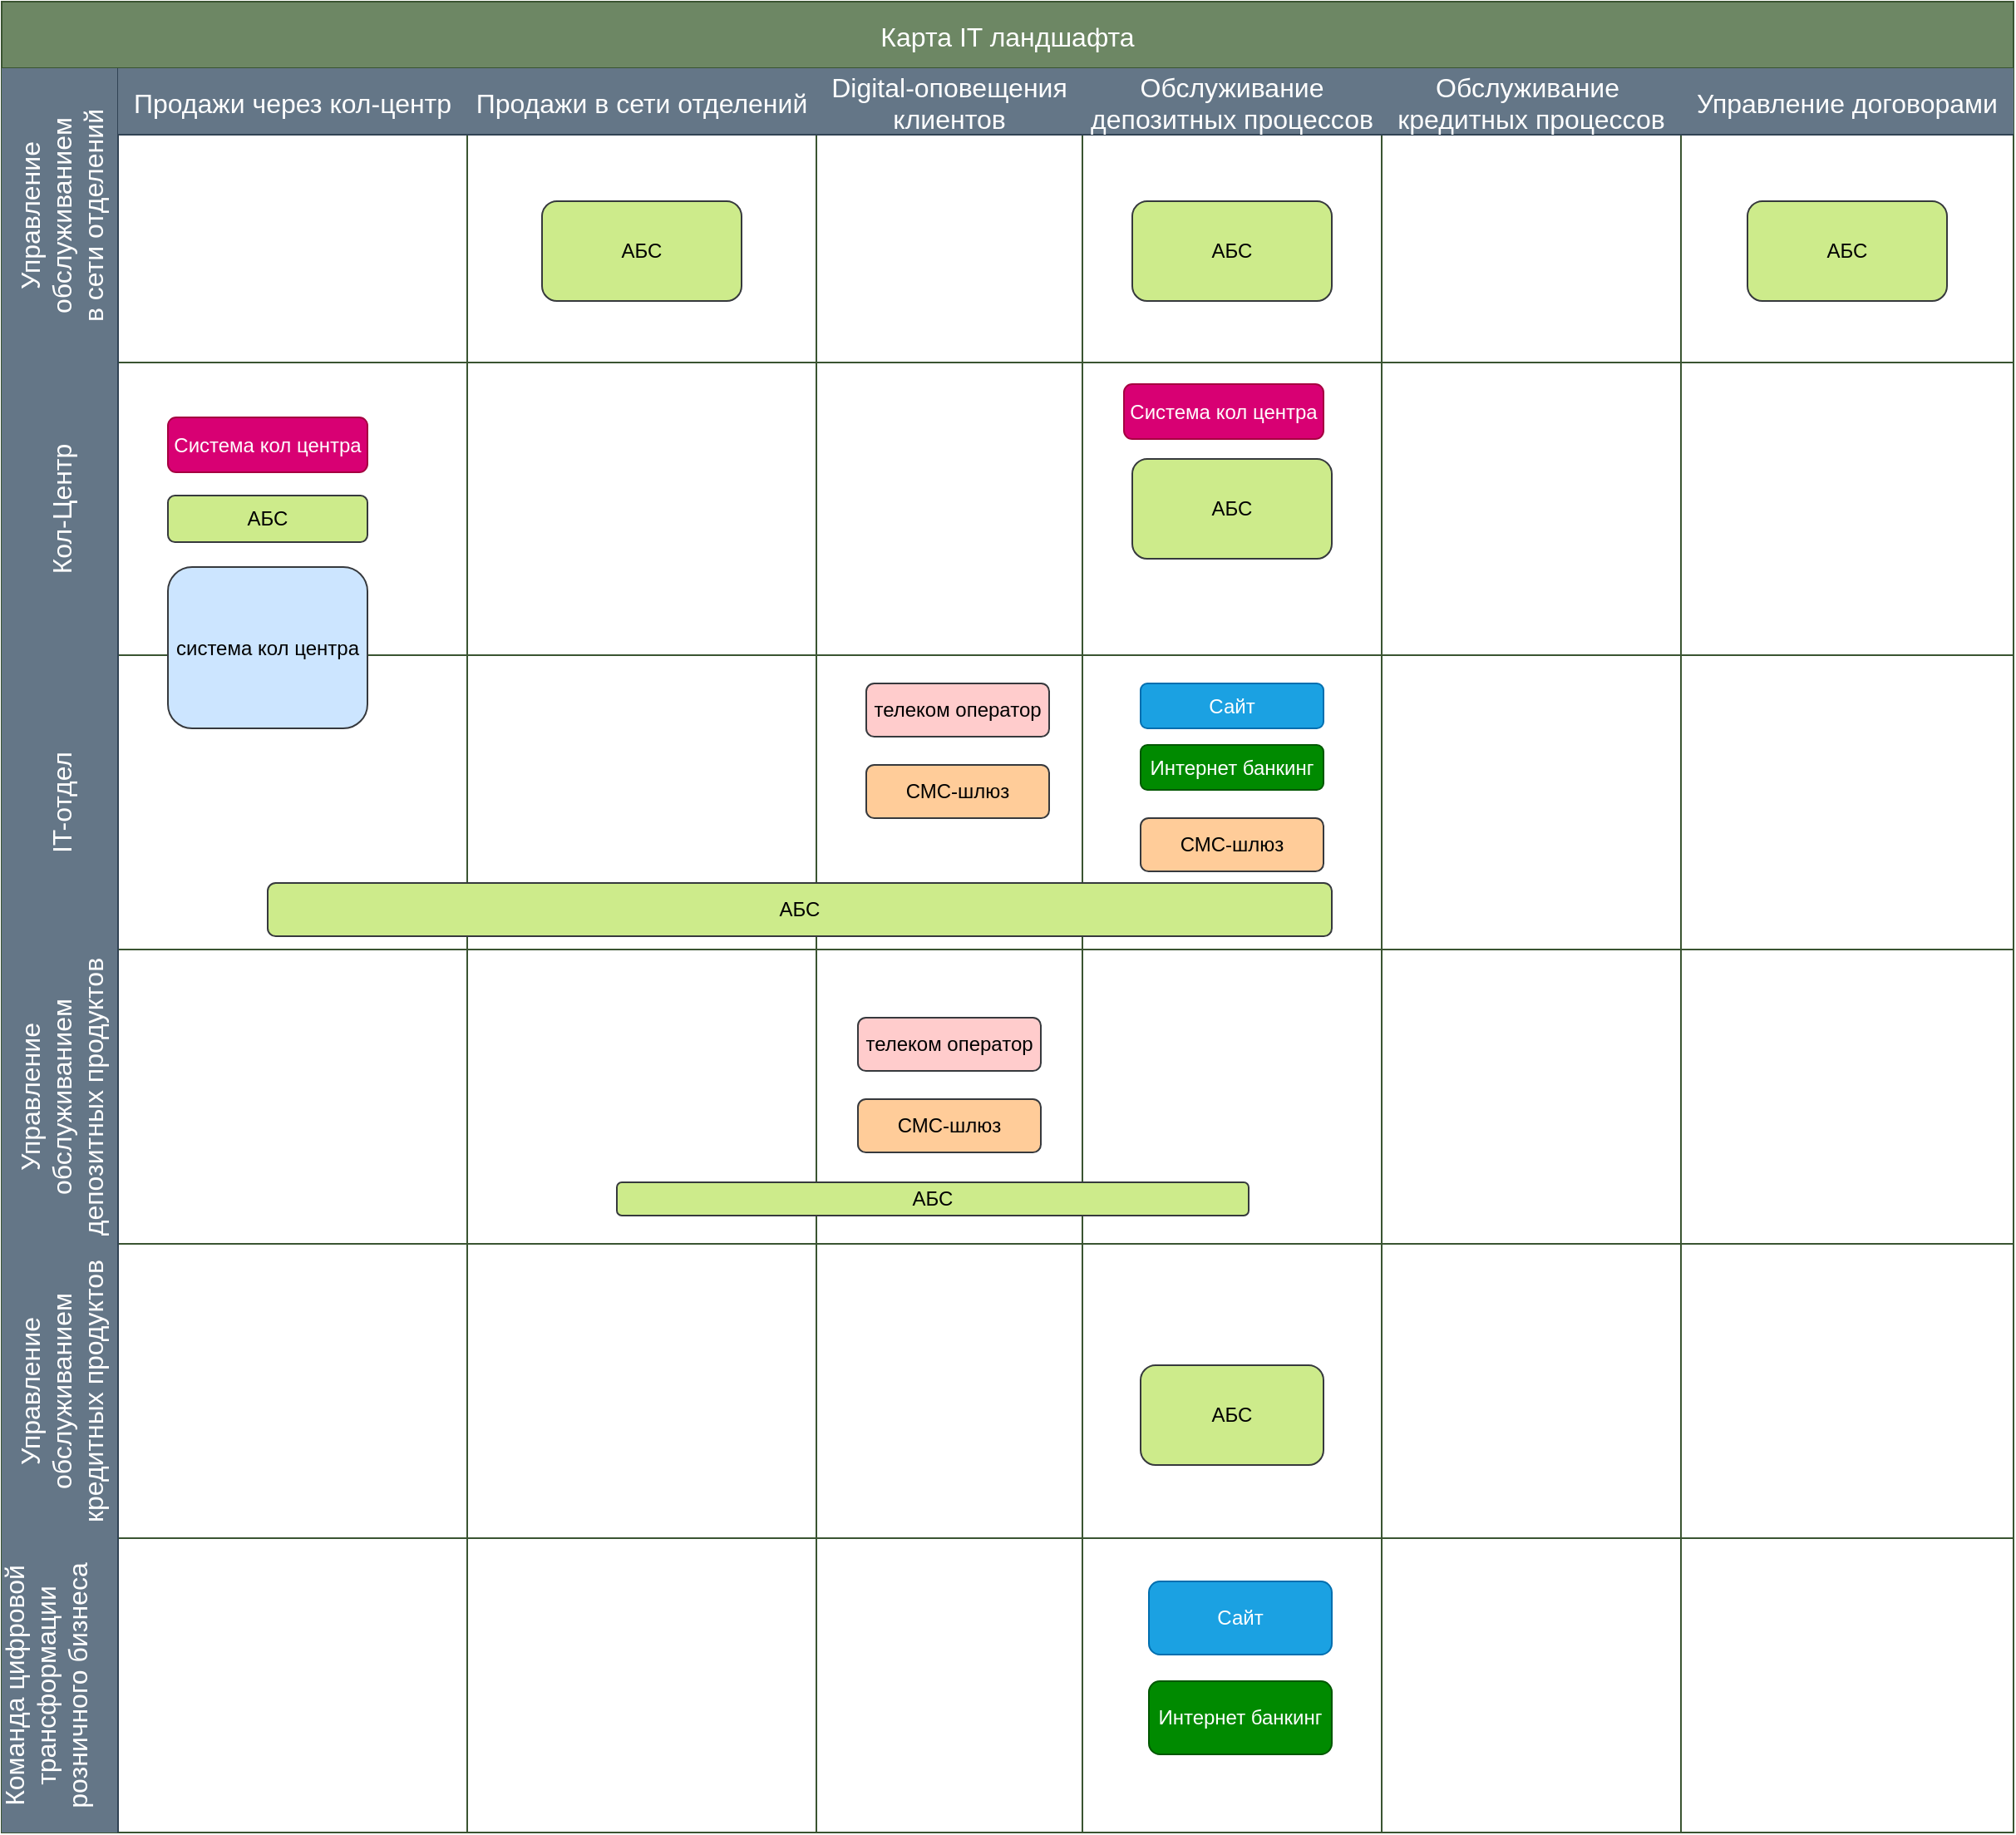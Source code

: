 <mxfile version="26.0.16">
  <diagram name="Страница — 1" id="hII7Ly5udF0Or0JNaGoL">
    <mxGraphModel dx="2074" dy="1142" grid="1" gridSize="10" guides="1" tooltips="1" connect="1" arrows="1" fold="1" page="1" pageScale="1" pageWidth="827" pageHeight="1169" math="0" shadow="0">
      <root>
        <mxCell id="0" />
        <mxCell id="1" parent="0" />
        <mxCell id="DbjakEhUT0rDd5aO4bZs-2" value="Карта IT ландшафта" style="shape=table;childLayout=tableLayout;startSize=40;collapsible=0;recursiveResize=0;expand=0;fontSize=16;fillColor=#6d8764;fontColor=#ffffff;strokeColor=#3A5431;" parent="1" vertex="1">
          <mxGeometry x="130" y="260" width="1210" height="1101" as="geometry" />
        </mxCell>
        <mxCell id="DbjakEhUT0rDd5aO4bZs-3" value="Управление&#xa;обслуживанием&#xa;в сети отделений" style="shape=tableRow;horizontal=0;swimlaneHead=0;swimlaneBody=0;top=0;left=0;strokeColor=#314354;bottom=0;right=0;dropTarget=0;fontStyle=0;fillColor=#647687;points=[[0,0.5],[1,0.5]];portConstraint=eastwest;startSize=70;collapsible=0;recursiveResize=0;expand=0;fontSize=16;fontColor=#ffffff;" parent="DbjakEhUT0rDd5aO4bZs-2" vertex="1">
          <mxGeometry y="40" width="1210" height="177" as="geometry" />
        </mxCell>
        <mxCell id="DbjakEhUT0rDd5aO4bZs-4" value="Продажи через кол-центр" style="swimlane;swimlaneHead=0;swimlaneBody=0;fontStyle=0;strokeColor=#314354;connectable=0;fillColor=#647687;startSize=40;collapsible=0;recursiveResize=0;expand=0;fontSize=16;fontColor=#ffffff;" parent="DbjakEhUT0rDd5aO4bZs-3" vertex="1">
          <mxGeometry x="70" width="210" height="177" as="geometry">
            <mxRectangle width="210" height="177" as="alternateBounds" />
          </mxGeometry>
        </mxCell>
        <mxCell id="DbjakEhUT0rDd5aO4bZs-5" value="Продажи в сети отделений" style="swimlane;swimlaneHead=0;swimlaneBody=0;fontStyle=0;strokeColor=#314354;connectable=0;fillColor=#647687;startSize=40;collapsible=0;recursiveResize=0;expand=0;fontSize=16;fontColor=#ffffff;" parent="DbjakEhUT0rDd5aO4bZs-3" vertex="1">
          <mxGeometry x="280" width="210" height="177" as="geometry">
            <mxRectangle width="210" height="177" as="alternateBounds" />
          </mxGeometry>
        </mxCell>
        <mxCell id="DbjakEhUT0rDd5aO4bZs-92" value="АБС" style="rounded=1;whiteSpace=wrap;html=1;fillColor=#cdeb8b;strokeColor=#36393d;" parent="DbjakEhUT0rDd5aO4bZs-5" vertex="1">
          <mxGeometry x="45" y="80" width="120" height="60" as="geometry" />
        </mxCell>
        <mxCell id="DbjakEhUT0rDd5aO4bZs-6" value="Digital-оповещения&#xa;клиентов" style="swimlane;swimlaneHead=0;swimlaneBody=0;fontStyle=0;strokeColor=#314354;connectable=0;fillColor=#647687;startSize=40;collapsible=0;recursiveResize=0;expand=0;fontSize=16;fontColor=#ffffff;" parent="DbjakEhUT0rDd5aO4bZs-3" vertex="1">
          <mxGeometry x="490" width="160" height="177" as="geometry">
            <mxRectangle width="160" height="177" as="alternateBounds" />
          </mxGeometry>
        </mxCell>
        <mxCell id="DbjakEhUT0rDd5aO4bZs-49" value="Обслуживание&#xa;депозитных процессов" style="swimlane;swimlaneHead=0;swimlaneBody=0;fontStyle=0;strokeColor=#314354;connectable=0;fillColor=#647687;startSize=40;collapsible=0;recursiveResize=0;expand=0;fontSize=16;fontColor=#ffffff;" parent="DbjakEhUT0rDd5aO4bZs-3" vertex="1">
          <mxGeometry x="650" width="180" height="177" as="geometry">
            <mxRectangle width="180" height="177" as="alternateBounds" />
          </mxGeometry>
        </mxCell>
        <mxCell id="DbjakEhUT0rDd5aO4bZs-91" value="&lt;span style=&quot;font-weight: normal;&quot;&gt;АБС&lt;/span&gt;" style="rounded=1;whiteSpace=wrap;html=1;fillColor=#cdeb8b;strokeColor=#36393d;fontStyle=1" parent="DbjakEhUT0rDd5aO4bZs-49" vertex="1">
          <mxGeometry x="30" y="80" width="120" height="60" as="geometry" />
        </mxCell>
        <mxCell id="DbjakEhUT0rDd5aO4bZs-55" value="Обслуживание &#xa;кредитных процессов" style="swimlane;swimlaneHead=0;swimlaneBody=0;fontStyle=0;strokeColor=#314354;connectable=0;fillColor=#647687;startSize=40;collapsible=0;recursiveResize=0;expand=0;fontSize=16;fontColor=#ffffff;" parent="DbjakEhUT0rDd5aO4bZs-3" vertex="1">
          <mxGeometry x="830" width="180" height="177" as="geometry">
            <mxRectangle width="180" height="177" as="alternateBounds" />
          </mxGeometry>
        </mxCell>
        <mxCell id="DbjakEhUT0rDd5aO4bZs-61" value="Управление договорами" style="swimlane;swimlaneHead=0;swimlaneBody=0;fontStyle=0;strokeColor=#314354;connectable=0;fillColor=#647687;startSize=40;collapsible=0;recursiveResize=0;expand=0;fontSize=16;fontColor=#ffffff;" parent="DbjakEhUT0rDd5aO4bZs-3" vertex="1">
          <mxGeometry x="1010" width="200" height="177" as="geometry">
            <mxRectangle width="200" height="177" as="alternateBounds" />
          </mxGeometry>
        </mxCell>
        <mxCell id="DbjakEhUT0rDd5aO4bZs-90" value="АБС" style="rounded=1;whiteSpace=wrap;html=1;fillColor=#cdeb8b;strokeColor=#36393d;" parent="DbjakEhUT0rDd5aO4bZs-61" vertex="1">
          <mxGeometry x="40" y="80" width="120" height="60" as="geometry" />
        </mxCell>
        <mxCell id="DbjakEhUT0rDd5aO4bZs-7" value="Кол-Центр" style="shape=tableRow;horizontal=0;swimlaneHead=0;swimlaneBody=0;top=0;left=0;strokeColor=#314354;bottom=0;right=0;dropTarget=0;fontStyle=0;fillColor=#647687;points=[[0,0.5],[1,0.5]];portConstraint=eastwest;startSize=70;collapsible=0;recursiveResize=0;expand=0;fontSize=16;fontColor=#ffffff;" parent="DbjakEhUT0rDd5aO4bZs-2" vertex="1">
          <mxGeometry y="217" width="1210" height="176" as="geometry" />
        </mxCell>
        <mxCell id="DbjakEhUT0rDd5aO4bZs-8" value="" style="swimlane;swimlaneHead=0;swimlaneBody=0;fontStyle=0;connectable=0;strokeColor=#36393d;fillColor=#ffff88;startSize=0;collapsible=0;recursiveResize=0;expand=0;fontSize=16;" parent="DbjakEhUT0rDd5aO4bZs-7" vertex="1">
          <mxGeometry x="70" width="210" height="176" as="geometry">
            <mxRectangle width="210" height="176" as="alternateBounds" />
          </mxGeometry>
        </mxCell>
        <mxCell id="DbjakEhUT0rDd5aO4bZs-67" value="АБС" style="rounded=1;whiteSpace=wrap;html=1;fillColor=#cdeb8b;strokeColor=#36393d;" parent="DbjakEhUT0rDd5aO4bZs-8" vertex="1">
          <mxGeometry x="30" y="80" width="120" height="28" as="geometry" />
        </mxCell>
        <mxCell id="DbjakEhUT0rDd5aO4bZs-85" value="система кол центра" style="rounded=1;whiteSpace=wrap;html=1;fillColor=#cce5ff;strokeColor=#36393d;" parent="DbjakEhUT0rDd5aO4bZs-8" vertex="1">
          <mxGeometry x="30" y="123" width="120" height="97" as="geometry" />
        </mxCell>
        <mxCell id="DbjakEhUT0rDd5aO4bZs-93" value="Система кол центра" style="rounded=1;whiteSpace=wrap;html=1;fillColor=#d80073;strokeColor=#A50040;fontColor=#ffffff;" parent="DbjakEhUT0rDd5aO4bZs-8" vertex="1">
          <mxGeometry x="30" y="33" width="120" height="33" as="geometry" />
        </mxCell>
        <mxCell id="DbjakEhUT0rDd5aO4bZs-9" value="" style="swimlane;swimlaneHead=0;swimlaneBody=0;fontStyle=0;connectable=0;strokeColor=inherit;fillColor=none;startSize=0;collapsible=0;recursiveResize=0;expand=0;fontSize=16;" parent="DbjakEhUT0rDd5aO4bZs-7" vertex="1">
          <mxGeometry x="280" width="210" height="176" as="geometry">
            <mxRectangle width="210" height="176" as="alternateBounds" />
          </mxGeometry>
        </mxCell>
        <mxCell id="DbjakEhUT0rDd5aO4bZs-10" value="" style="swimlane;swimlaneHead=0;swimlaneBody=0;fontStyle=0;connectable=0;strokeColor=inherit;fillColor=none;startSize=0;collapsible=0;recursiveResize=0;expand=0;fontSize=16;" parent="DbjakEhUT0rDd5aO4bZs-7" vertex="1">
          <mxGeometry x="490" width="160" height="176" as="geometry">
            <mxRectangle width="160" height="176" as="alternateBounds" />
          </mxGeometry>
        </mxCell>
        <mxCell id="DbjakEhUT0rDd5aO4bZs-50" style="swimlane;swimlaneHead=0;swimlaneBody=0;fontStyle=0;connectable=0;strokeColor=inherit;fillColor=none;startSize=0;collapsible=0;recursiveResize=0;expand=0;fontSize=16;" parent="DbjakEhUT0rDd5aO4bZs-7" vertex="1">
          <mxGeometry x="650" width="180" height="176" as="geometry">
            <mxRectangle width="180" height="176" as="alternateBounds" />
          </mxGeometry>
        </mxCell>
        <mxCell id="DbjakEhUT0rDd5aO4bZs-69" value="АБС" style="rounded=1;whiteSpace=wrap;html=1;fillColor=#cdeb8b;strokeColor=#36393d;" parent="DbjakEhUT0rDd5aO4bZs-50" vertex="1">
          <mxGeometry x="30" y="58" width="120" height="60" as="geometry" />
        </mxCell>
        <mxCell id="DbjakEhUT0rDd5aO4bZs-94" value="Система кол центра" style="rounded=1;whiteSpace=wrap;html=1;fillColor=#d80073;strokeColor=#A50040;fontColor=#ffffff;" parent="DbjakEhUT0rDd5aO4bZs-50" vertex="1">
          <mxGeometry x="25" y="13" width="120" height="33" as="geometry" />
        </mxCell>
        <mxCell id="DbjakEhUT0rDd5aO4bZs-56" style="swimlane;swimlaneHead=0;swimlaneBody=0;fontStyle=0;connectable=0;strokeColor=inherit;fillColor=none;startSize=0;collapsible=0;recursiveResize=0;expand=0;fontSize=16;" parent="DbjakEhUT0rDd5aO4bZs-7" vertex="1">
          <mxGeometry x="830" width="180" height="176" as="geometry">
            <mxRectangle width="180" height="176" as="alternateBounds" />
          </mxGeometry>
        </mxCell>
        <mxCell id="DbjakEhUT0rDd5aO4bZs-68" value="" style="swimlane;swimlaneHead=0;swimlaneBody=0;fontStyle=0;connectable=0;strokeColor=#432D57;fillColor=#76608a;startSize=0;collapsible=0;recursiveResize=0;expand=0;fontSize=16;fontColor=#ffffff;" parent="DbjakEhUT0rDd5aO4bZs-56" vertex="1">
          <mxGeometry x="-10" width="210" height="176" as="geometry">
            <mxRectangle width="210" height="176" as="alternateBounds" />
          </mxGeometry>
        </mxCell>
        <mxCell id="DbjakEhUT0rDd5aO4bZs-62" style="swimlane;swimlaneHead=0;swimlaneBody=0;fontStyle=0;connectable=0;strokeColor=inherit;fillColor=none;startSize=0;collapsible=0;recursiveResize=0;expand=0;fontSize=16;" parent="DbjakEhUT0rDd5aO4bZs-7" vertex="1">
          <mxGeometry x="1010" width="200" height="176" as="geometry">
            <mxRectangle width="200" height="176" as="alternateBounds" />
          </mxGeometry>
        </mxCell>
        <mxCell id="DbjakEhUT0rDd5aO4bZs-11" value="IT-отдел" style="shape=tableRow;horizontal=0;swimlaneHead=0;swimlaneBody=0;top=0;left=0;strokeColor=#314354;bottom=0;right=0;dropTarget=0;fontStyle=0;fillColor=#647687;points=[[0,0.5],[1,0.5]];portConstraint=eastwest;startSize=70;collapsible=0;recursiveResize=0;expand=0;fontSize=16;fontColor=#ffffff;" parent="DbjakEhUT0rDd5aO4bZs-2" vertex="1">
          <mxGeometry y="393" width="1210" height="177" as="geometry" />
        </mxCell>
        <mxCell id="DbjakEhUT0rDd5aO4bZs-12" value="" style="swimlane;swimlaneHead=0;swimlaneBody=0;fontStyle=0;connectable=0;strokeColor=inherit;fillColor=none;startSize=0;collapsible=0;recursiveResize=0;expand=0;fontSize=16;" parent="DbjakEhUT0rDd5aO4bZs-11" vertex="1">
          <mxGeometry x="70" width="210" height="177" as="geometry">
            <mxRectangle width="210" height="177" as="alternateBounds" />
          </mxGeometry>
        </mxCell>
        <mxCell id="DbjakEhUT0rDd5aO4bZs-13" value="" style="swimlane;swimlaneHead=0;swimlaneBody=0;fontStyle=0;connectable=0;strokeColor=inherit;fillColor=none;startSize=0;collapsible=0;recursiveResize=0;expand=0;fontSize=16;" parent="DbjakEhUT0rDd5aO4bZs-11" vertex="1">
          <mxGeometry x="280" width="210" height="177" as="geometry">
            <mxRectangle width="210" height="177" as="alternateBounds" />
          </mxGeometry>
        </mxCell>
        <mxCell id="DbjakEhUT0rDd5aO4bZs-14" value="" style="swimlane;swimlaneHead=0;swimlaneBody=0;fontStyle=0;connectable=0;strokeColor=inherit;fillColor=none;startSize=0;collapsible=0;recursiveResize=0;expand=0;fontSize=16;" parent="DbjakEhUT0rDd5aO4bZs-11" vertex="1">
          <mxGeometry x="490" width="160" height="177" as="geometry">
            <mxRectangle width="160" height="177" as="alternateBounds" />
          </mxGeometry>
        </mxCell>
        <mxCell id="DbjakEhUT0rDd5aO4bZs-80" value="телеком оператор" style="rounded=1;whiteSpace=wrap;html=1;fillColor=#ffcccc;strokeColor=#36393d;" parent="DbjakEhUT0rDd5aO4bZs-14" vertex="1">
          <mxGeometry x="30" y="17" width="110" height="32" as="geometry" />
        </mxCell>
        <mxCell id="DbjakEhUT0rDd5aO4bZs-81" value="СМС-шлюз" style="rounded=1;whiteSpace=wrap;html=1;fillColor=#ffcc99;strokeColor=#36393d;" parent="DbjakEhUT0rDd5aO4bZs-14" vertex="1">
          <mxGeometry x="30" y="66" width="110" height="32" as="geometry" />
        </mxCell>
        <mxCell id="DbjakEhUT0rDd5aO4bZs-51" style="swimlane;swimlaneHead=0;swimlaneBody=0;fontStyle=0;connectable=0;strokeColor=inherit;fillColor=none;startSize=0;collapsible=0;recursiveResize=0;expand=0;fontSize=16;" parent="DbjakEhUT0rDd5aO4bZs-11" vertex="1">
          <mxGeometry x="650" width="180" height="177" as="geometry">
            <mxRectangle width="180" height="177" as="alternateBounds" />
          </mxGeometry>
        </mxCell>
        <mxCell id="DbjakEhUT0rDd5aO4bZs-86" value="СМС-шлюз" style="rounded=1;whiteSpace=wrap;html=1;fillColor=#ffcc99;strokeColor=#36393d;" parent="DbjakEhUT0rDd5aO4bZs-51" vertex="1">
          <mxGeometry x="35" y="98" width="110" height="32" as="geometry" />
        </mxCell>
        <mxCell id="terVc5vHgZ52fcRGt6vO-1" value="Сайт" style="rounded=1;whiteSpace=wrap;html=1;fillColor=#1ba1e2;strokeColor=#006EAF;fontColor=#ffffff;" vertex="1" parent="DbjakEhUT0rDd5aO4bZs-51">
          <mxGeometry x="35" y="17" width="110" height="27" as="geometry" />
        </mxCell>
        <mxCell id="terVc5vHgZ52fcRGt6vO-2" value="Интернет банкинг" style="rounded=1;whiteSpace=wrap;html=1;fillColor=#008a00;strokeColor=#005700;fontColor=#ffffff;" vertex="1" parent="DbjakEhUT0rDd5aO4bZs-51">
          <mxGeometry x="35" y="54" width="110" height="27" as="geometry" />
        </mxCell>
        <mxCell id="DbjakEhUT0rDd5aO4bZs-57" style="swimlane;swimlaneHead=0;swimlaneBody=0;fontStyle=0;connectable=0;strokeColor=inherit;fillColor=none;startSize=0;collapsible=0;recursiveResize=0;expand=0;fontSize=16;" parent="DbjakEhUT0rDd5aO4bZs-11" vertex="1">
          <mxGeometry x="830" width="180" height="177" as="geometry">
            <mxRectangle width="180" height="177" as="alternateBounds" />
          </mxGeometry>
        </mxCell>
        <mxCell id="DbjakEhUT0rDd5aO4bZs-63" style="swimlane;swimlaneHead=0;swimlaneBody=0;fontStyle=0;connectable=0;strokeColor=inherit;fillColor=none;startSize=0;collapsible=0;recursiveResize=0;expand=0;fontSize=16;" parent="DbjakEhUT0rDd5aO4bZs-11" vertex="1">
          <mxGeometry x="1010" width="200" height="177" as="geometry">
            <mxRectangle width="200" height="177" as="alternateBounds" />
          </mxGeometry>
        </mxCell>
        <mxCell id="DbjakEhUT0rDd5aO4bZs-37" value="Управление&#xa;обслуживанием&#xa;депозитных продуктов" style="shape=tableRow;horizontal=0;swimlaneHead=0;swimlaneBody=0;top=0;left=0;strokeColor=#314354;bottom=0;right=0;dropTarget=0;fontStyle=0;fillColor=#647687;points=[[0,0.5],[1,0.5]];portConstraint=eastwest;startSize=70;collapsible=0;recursiveResize=0;expand=0;fontSize=16;fontColor=#ffffff;" parent="DbjakEhUT0rDd5aO4bZs-2" vertex="1">
          <mxGeometry y="570" width="1210" height="177" as="geometry" />
        </mxCell>
        <mxCell id="DbjakEhUT0rDd5aO4bZs-38" style="swimlane;swimlaneHead=0;swimlaneBody=0;fontStyle=0;connectable=0;strokeColor=inherit;fillColor=none;startSize=0;collapsible=0;recursiveResize=0;expand=0;fontSize=16;" parent="DbjakEhUT0rDd5aO4bZs-37" vertex="1">
          <mxGeometry x="70" width="210" height="177" as="geometry">
            <mxRectangle width="210" height="177" as="alternateBounds" />
          </mxGeometry>
        </mxCell>
        <mxCell id="DbjakEhUT0rDd5aO4bZs-39" style="swimlane;swimlaneHead=0;swimlaneBody=0;fontStyle=0;connectable=0;strokeColor=inherit;fillColor=none;startSize=0;collapsible=0;recursiveResize=0;expand=0;fontSize=16;" parent="DbjakEhUT0rDd5aO4bZs-37" vertex="1">
          <mxGeometry x="280" width="210" height="177" as="geometry">
            <mxRectangle width="210" height="177" as="alternateBounds" />
          </mxGeometry>
        </mxCell>
        <mxCell id="DbjakEhUT0rDd5aO4bZs-40" style="swimlane;swimlaneHead=0;swimlaneBody=0;fontStyle=0;connectable=0;strokeColor=inherit;fillColor=none;startSize=0;collapsible=0;recursiveResize=0;expand=0;fontSize=16;" parent="DbjakEhUT0rDd5aO4bZs-37" vertex="1">
          <mxGeometry x="490" width="160" height="177" as="geometry">
            <mxRectangle width="160" height="177" as="alternateBounds" />
          </mxGeometry>
        </mxCell>
        <mxCell id="DbjakEhUT0rDd5aO4bZs-73" style="swimlane;swimlaneHead=0;swimlaneBody=0;fontStyle=0;connectable=0;strokeColor=inherit;fillColor=none;startSize=0;collapsible=0;recursiveResize=0;expand=0;fontSize=16;" parent="DbjakEhUT0rDd5aO4bZs-40" vertex="1">
          <mxGeometry x="-20" width="180" height="177" as="geometry">
            <mxRectangle width="180" height="177" as="alternateBounds" />
          </mxGeometry>
        </mxCell>
        <mxCell id="DbjakEhUT0rDd5aO4bZs-74" style="swimlane;swimlaneHead=0;swimlaneBody=0;fontStyle=0;connectable=0;strokeColor=inherit;fillColor=none;startSize=0;collapsible=0;recursiveResize=0;expand=0;fontSize=16;" parent="DbjakEhUT0rDd5aO4bZs-73" vertex="1">
          <mxGeometry y="1" width="180" height="176" as="geometry">
            <mxRectangle width="180" height="176" as="alternateBounds" />
          </mxGeometry>
        </mxCell>
        <mxCell id="DbjakEhUT0rDd5aO4bZs-52" style="swimlane;swimlaneHead=0;swimlaneBody=0;fontStyle=0;connectable=0;strokeColor=inherit;fillColor=none;startSize=0;collapsible=0;recursiveResize=0;expand=0;fontSize=16;" parent="DbjakEhUT0rDd5aO4bZs-37" vertex="1">
          <mxGeometry x="650" width="180" height="177" as="geometry">
            <mxRectangle width="180" height="177" as="alternateBounds" />
          </mxGeometry>
        </mxCell>
        <mxCell id="DbjakEhUT0rDd5aO4bZs-72" value="АБС" style="rounded=1;whiteSpace=wrap;html=1;fillColor=#cdeb8b;strokeColor=#36393d;" parent="DbjakEhUT0rDd5aO4bZs-52" vertex="1">
          <mxGeometry x="-280" y="140" width="380" height="20" as="geometry" />
        </mxCell>
        <mxCell id="DbjakEhUT0rDd5aO4bZs-58" value="" style="swimlane;swimlaneHead=0;swimlaneBody=0;fontStyle=0;connectable=0;strokeColor=inherit;fillColor=none;startSize=0;collapsible=0;recursiveResize=0;expand=0;fontSize=16;" parent="DbjakEhUT0rDd5aO4bZs-37" vertex="1">
          <mxGeometry x="830" width="180" height="177" as="geometry">
            <mxRectangle width="180" height="177" as="alternateBounds" />
          </mxGeometry>
        </mxCell>
        <mxCell id="DbjakEhUT0rDd5aO4bZs-64" style="swimlane;swimlaneHead=0;swimlaneBody=0;fontStyle=0;connectable=0;strokeColor=inherit;fillColor=none;startSize=0;collapsible=0;recursiveResize=0;expand=0;fontSize=16;" parent="DbjakEhUT0rDd5aO4bZs-37" vertex="1">
          <mxGeometry x="1010" width="200" height="177" as="geometry">
            <mxRectangle width="200" height="177" as="alternateBounds" />
          </mxGeometry>
        </mxCell>
        <mxCell id="DbjakEhUT0rDd5aO4bZs-45" value="Управление&#xa;обслуживанием&#xa;кредитных продуктов" style="shape=tableRow;horizontal=0;swimlaneHead=0;swimlaneBody=0;top=0;left=0;strokeColor=#314354;bottom=0;right=0;dropTarget=0;fontStyle=0;fillColor=#647687;points=[[0,0.5],[1,0.5]];portConstraint=eastwest;startSize=70;collapsible=0;recursiveResize=0;expand=0;fontSize=16;fontColor=#ffffff;" parent="DbjakEhUT0rDd5aO4bZs-2" vertex="1">
          <mxGeometry y="747" width="1210" height="177" as="geometry" />
        </mxCell>
        <mxCell id="DbjakEhUT0rDd5aO4bZs-46" style="swimlane;swimlaneHead=0;swimlaneBody=0;fontStyle=0;connectable=0;strokeColor=inherit;fillColor=none;startSize=0;collapsible=0;recursiveResize=0;expand=0;fontSize=16;" parent="DbjakEhUT0rDd5aO4bZs-45" vertex="1">
          <mxGeometry x="70" width="210" height="177" as="geometry">
            <mxRectangle width="210" height="177" as="alternateBounds" />
          </mxGeometry>
        </mxCell>
        <mxCell id="DbjakEhUT0rDd5aO4bZs-47" style="swimlane;swimlaneHead=0;swimlaneBody=0;fontStyle=0;connectable=0;strokeColor=inherit;fillColor=none;startSize=0;collapsible=0;recursiveResize=0;expand=0;fontSize=16;" parent="DbjakEhUT0rDd5aO4bZs-45" vertex="1">
          <mxGeometry x="280" width="210" height="177" as="geometry">
            <mxRectangle width="210" height="177" as="alternateBounds" />
          </mxGeometry>
        </mxCell>
        <mxCell id="DbjakEhUT0rDd5aO4bZs-48" style="swimlane;swimlaneHead=0;swimlaneBody=0;fontStyle=0;connectable=0;strokeColor=inherit;fillColor=none;startSize=0;collapsible=0;recursiveResize=0;expand=0;fontSize=16;" parent="DbjakEhUT0rDd5aO4bZs-45" vertex="1">
          <mxGeometry x="490" width="160" height="177" as="geometry">
            <mxRectangle width="160" height="177" as="alternateBounds" />
          </mxGeometry>
        </mxCell>
        <mxCell id="DbjakEhUT0rDd5aO4bZs-53" style="swimlane;swimlaneHead=0;swimlaneBody=0;fontStyle=0;connectable=0;strokeColor=inherit;fillColor=none;startSize=0;collapsible=0;recursiveResize=0;expand=0;fontSize=16;" parent="DbjakEhUT0rDd5aO4bZs-45" vertex="1">
          <mxGeometry x="650" width="180" height="177" as="geometry">
            <mxRectangle width="180" height="177" as="alternateBounds" />
          </mxGeometry>
        </mxCell>
        <mxCell id="DbjakEhUT0rDd5aO4bZs-70" style="swimlane;swimlaneHead=0;swimlaneBody=0;fontStyle=0;connectable=0;strokeColor=inherit;fillColor=none;startSize=0;collapsible=0;recursiveResize=0;expand=0;fontSize=16;" parent="DbjakEhUT0rDd5aO4bZs-53" vertex="1">
          <mxGeometry y="1" width="180" height="176" as="geometry">
            <mxRectangle width="180" height="176" as="alternateBounds" />
          </mxGeometry>
        </mxCell>
        <mxCell id="DbjakEhUT0rDd5aO4bZs-71" value="АБС" style="rounded=1;whiteSpace=wrap;html=1;fillColor=#cdeb8b;strokeColor=#36393d;" parent="DbjakEhUT0rDd5aO4bZs-70" vertex="1">
          <mxGeometry x="35" y="72" width="110" height="60" as="geometry" />
        </mxCell>
        <mxCell id="DbjakEhUT0rDd5aO4bZs-59" style="swimlane;swimlaneHead=0;swimlaneBody=0;fontStyle=0;connectable=0;strokeColor=inherit;fillColor=none;startSize=0;collapsible=0;recursiveResize=0;expand=0;fontSize=16;" parent="DbjakEhUT0rDd5aO4bZs-45" vertex="1">
          <mxGeometry x="830" width="180" height="177" as="geometry">
            <mxRectangle width="180" height="177" as="alternateBounds" />
          </mxGeometry>
        </mxCell>
        <mxCell id="DbjakEhUT0rDd5aO4bZs-65" style="swimlane;swimlaneHead=0;swimlaneBody=0;fontStyle=0;connectable=0;strokeColor=inherit;fillColor=none;startSize=0;collapsible=0;recursiveResize=0;expand=0;fontSize=16;" parent="DbjakEhUT0rDd5aO4bZs-45" vertex="1">
          <mxGeometry x="1010" width="200" height="177" as="geometry">
            <mxRectangle width="200" height="177" as="alternateBounds" />
          </mxGeometry>
        </mxCell>
        <mxCell id="DbjakEhUT0rDd5aO4bZs-41" value="Команда цифровой&#xa; трансформации &#xa;розничного бизнеса&#xa;" style="shape=tableRow;horizontal=0;swimlaneHead=0;swimlaneBody=0;top=0;left=0;strokeColor=#314354;bottom=0;right=0;dropTarget=0;fontStyle=0;fillColor=#647687;points=[[0,0.5],[1,0.5]];portConstraint=eastwest;startSize=70;collapsible=0;recursiveResize=0;expand=0;fontSize=16;fontColor=#ffffff;" parent="DbjakEhUT0rDd5aO4bZs-2" vertex="1">
          <mxGeometry y="924" width="1210" height="177" as="geometry" />
        </mxCell>
        <mxCell id="DbjakEhUT0rDd5aO4bZs-42" style="swimlane;swimlaneHead=0;swimlaneBody=0;fontStyle=0;connectable=0;strokeColor=inherit;fillColor=none;startSize=0;collapsible=0;recursiveResize=0;expand=0;fontSize=16;" parent="DbjakEhUT0rDd5aO4bZs-41" vertex="1">
          <mxGeometry x="70" width="210" height="177" as="geometry">
            <mxRectangle width="210" height="177" as="alternateBounds" />
          </mxGeometry>
        </mxCell>
        <mxCell id="DbjakEhUT0rDd5aO4bZs-43" style="swimlane;swimlaneHead=0;swimlaneBody=0;fontStyle=0;connectable=0;strokeColor=inherit;fillColor=none;startSize=0;collapsible=0;recursiveResize=0;expand=0;fontSize=16;" parent="DbjakEhUT0rDd5aO4bZs-41" vertex="1">
          <mxGeometry x="280" width="210" height="177" as="geometry">
            <mxRectangle width="210" height="177" as="alternateBounds" />
          </mxGeometry>
        </mxCell>
        <mxCell id="DbjakEhUT0rDd5aO4bZs-44" style="swimlane;swimlaneHead=0;swimlaneBody=0;fontStyle=0;connectable=0;strokeColor=inherit;fillColor=none;startSize=0;collapsible=0;recursiveResize=0;expand=0;fontSize=16;" parent="DbjakEhUT0rDd5aO4bZs-41" vertex="1">
          <mxGeometry x="490" width="160" height="177" as="geometry">
            <mxRectangle width="160" height="177" as="alternateBounds" />
          </mxGeometry>
        </mxCell>
        <mxCell id="DbjakEhUT0rDd5aO4bZs-54" style="swimlane;swimlaneHead=0;swimlaneBody=0;fontStyle=0;connectable=0;strokeColor=inherit;fillColor=none;startSize=0;collapsible=0;recursiveResize=0;expand=0;fontSize=16;" parent="DbjakEhUT0rDd5aO4bZs-41" vertex="1">
          <mxGeometry x="650" width="180" height="177" as="geometry">
            <mxRectangle width="180" height="177" as="alternateBounds" />
          </mxGeometry>
        </mxCell>
        <mxCell id="DbjakEhUT0rDd5aO4bZs-87" value="Сайт" style="rounded=1;whiteSpace=wrap;html=1;fillColor=#1ba1e2;strokeColor=#006EAF;fontColor=#ffffff;" parent="DbjakEhUT0rDd5aO4bZs-54" vertex="1">
          <mxGeometry x="40" y="26" width="110" height="44" as="geometry" />
        </mxCell>
        <mxCell id="DbjakEhUT0rDd5aO4bZs-88" value="Интернет банкинг" style="rounded=1;whiteSpace=wrap;html=1;fillColor=#008a00;strokeColor=#005700;fontColor=#ffffff;" parent="DbjakEhUT0rDd5aO4bZs-54" vertex="1">
          <mxGeometry x="40" y="86" width="110" height="44" as="geometry" />
        </mxCell>
        <mxCell id="DbjakEhUT0rDd5aO4bZs-60" style="swimlane;swimlaneHead=0;swimlaneBody=0;fontStyle=0;connectable=0;strokeColor=inherit;fillColor=none;startSize=0;collapsible=0;recursiveResize=0;expand=0;fontSize=16;" parent="DbjakEhUT0rDd5aO4bZs-41" vertex="1">
          <mxGeometry x="830" width="180" height="177" as="geometry">
            <mxRectangle width="180" height="177" as="alternateBounds" />
          </mxGeometry>
        </mxCell>
        <mxCell id="DbjakEhUT0rDd5aO4bZs-66" style="swimlane;swimlaneHead=0;swimlaneBody=0;fontStyle=0;connectable=0;strokeColor=inherit;fillColor=none;startSize=0;collapsible=0;recursiveResize=0;expand=0;fontSize=16;" parent="DbjakEhUT0rDd5aO4bZs-41" vertex="1">
          <mxGeometry x="1010" width="200" height="177" as="geometry">
            <mxRectangle width="200" height="177" as="alternateBounds" />
          </mxGeometry>
        </mxCell>
        <mxCell id="DbjakEhUT0rDd5aO4bZs-76" style="swimlane;swimlaneHead=0;swimlaneBody=0;fontStyle=0;connectable=0;strokeColor=inherit;fillColor=none;startSize=0;collapsible=0;recursiveResize=0;expand=0;fontSize=16;" parent="1" vertex="1">
          <mxGeometry x="620" y="770" width="160" height="177" as="geometry">
            <mxRectangle width="160" height="177" as="alternateBounds" />
          </mxGeometry>
        </mxCell>
        <mxCell id="DbjakEhUT0rDd5aO4bZs-77" style="swimlane;swimlaneHead=0;swimlaneBody=0;fontStyle=0;connectable=0;strokeColor=inherit;fillColor=none;startSize=0;collapsible=0;recursiveResize=0;expand=0;fontSize=16;" parent="DbjakEhUT0rDd5aO4bZs-76" vertex="1">
          <mxGeometry x="-20" width="180" height="177" as="geometry">
            <mxRectangle width="180" height="177" as="alternateBounds" />
          </mxGeometry>
        </mxCell>
        <mxCell id="DbjakEhUT0rDd5aO4bZs-78" style="swimlane;swimlaneHead=0;swimlaneBody=0;fontStyle=0;connectable=0;strokeColor=inherit;fillColor=none;startSize=0;collapsible=0;recursiveResize=0;expand=0;fontSize=16;" parent="DbjakEhUT0rDd5aO4bZs-77" vertex="1">
          <mxGeometry y="1" width="180" height="176" as="geometry">
            <mxRectangle width="180" height="176" as="alternateBounds" />
          </mxGeometry>
        </mxCell>
        <mxCell id="DbjakEhUT0rDd5aO4bZs-79" value="телеком оператор" style="rounded=1;whiteSpace=wrap;html=1;fillColor=#ffcccc;strokeColor=#36393d;" parent="DbjakEhUT0rDd5aO4bZs-78" vertex="1">
          <mxGeometry x="45" y="100" width="110" height="32" as="geometry" />
        </mxCell>
        <mxCell id="DbjakEhUT0rDd5aO4bZs-75" value="СМС-шлюз" style="rounded=1;whiteSpace=wrap;html=1;fillColor=#ffcc99;strokeColor=#36393d;" parent="DbjakEhUT0rDd5aO4bZs-78" vertex="1">
          <mxGeometry x="45" y="149" width="110" height="32" as="geometry" />
        </mxCell>
        <mxCell id="DbjakEhUT0rDd5aO4bZs-82" style="swimlane;swimlaneHead=0;swimlaneBody=0;fontStyle=0;connectable=0;strokeColor=inherit;fillColor=none;startSize=0;collapsible=0;recursiveResize=0;expand=0;fontSize=16;" parent="DbjakEhUT0rDd5aO4bZs-78" vertex="1">
          <mxGeometry x="10" y="-81" width="180" height="177" as="geometry">
            <mxRectangle width="180" height="177" as="alternateBounds" />
          </mxGeometry>
        </mxCell>
        <mxCell id="DbjakEhUT0rDd5aO4bZs-83" style="swimlane;swimlaneHead=0;swimlaneBody=0;fontStyle=0;connectable=0;strokeColor=inherit;fillColor=none;startSize=0;collapsible=0;recursiveResize=0;expand=0;fontSize=16;" parent="DbjakEhUT0rDd5aO4bZs-82" vertex="1">
          <mxGeometry y="1" width="180" height="176" as="geometry">
            <mxRectangle width="180" height="176" as="alternateBounds" />
          </mxGeometry>
        </mxCell>
        <mxCell id="DbjakEhUT0rDd5aO4bZs-84" value="АБС" style="rounded=1;whiteSpace=wrap;html=1;fillColor=#cdeb8b;strokeColor=#36393d;" parent="DbjakEhUT0rDd5aO4bZs-83" vertex="1">
          <mxGeometry x="-320" y="99" width="640" height="32" as="geometry" />
        </mxCell>
      </root>
    </mxGraphModel>
  </diagram>
</mxfile>
